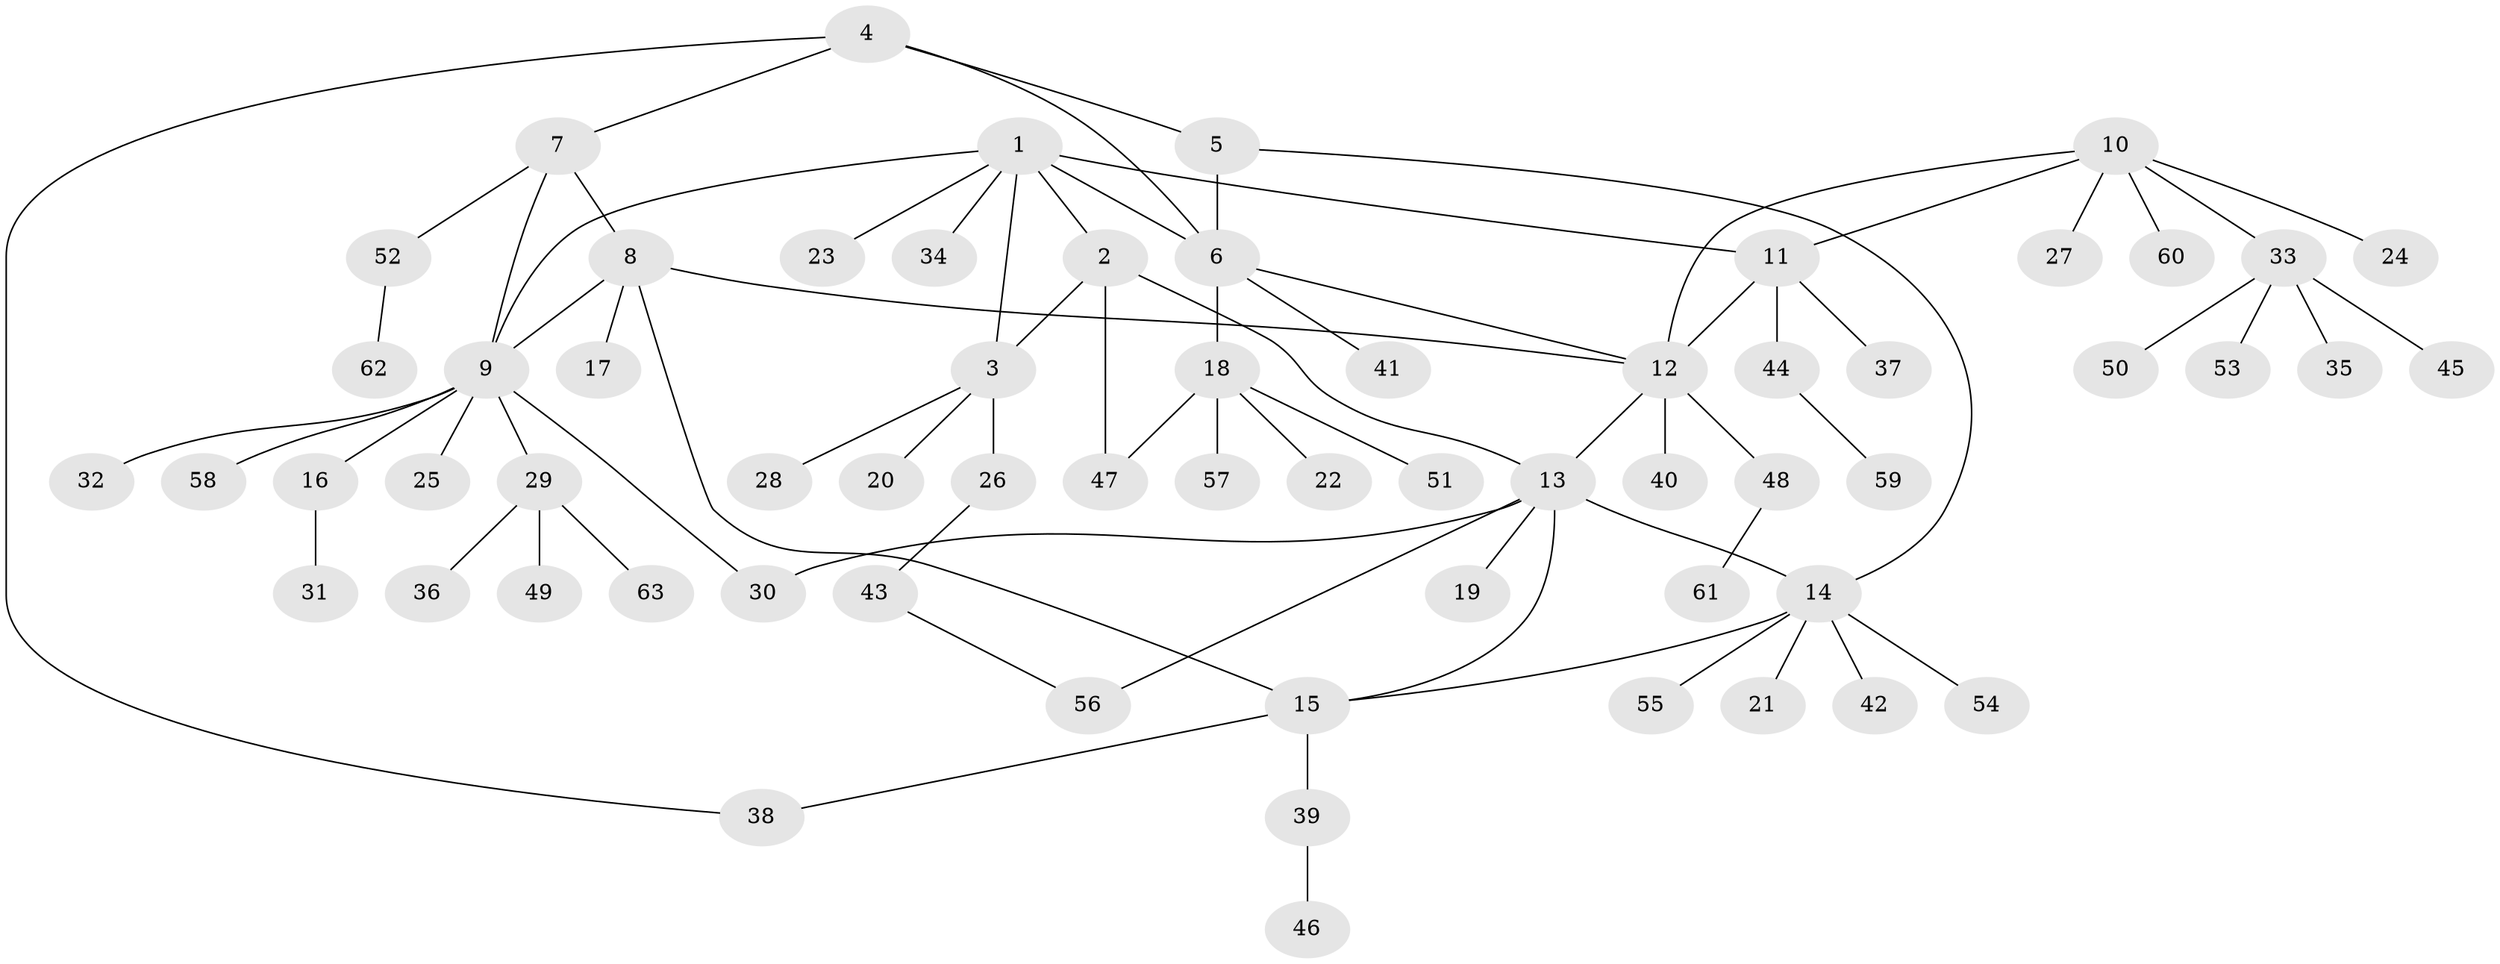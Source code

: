 // Generated by graph-tools (version 1.1) at 2025/16/03/09/25 04:16:05]
// undirected, 63 vertices, 77 edges
graph export_dot {
graph [start="1"]
  node [color=gray90,style=filled];
  1;
  2;
  3;
  4;
  5;
  6;
  7;
  8;
  9;
  10;
  11;
  12;
  13;
  14;
  15;
  16;
  17;
  18;
  19;
  20;
  21;
  22;
  23;
  24;
  25;
  26;
  27;
  28;
  29;
  30;
  31;
  32;
  33;
  34;
  35;
  36;
  37;
  38;
  39;
  40;
  41;
  42;
  43;
  44;
  45;
  46;
  47;
  48;
  49;
  50;
  51;
  52;
  53;
  54;
  55;
  56;
  57;
  58;
  59;
  60;
  61;
  62;
  63;
  1 -- 2;
  1 -- 3;
  1 -- 6;
  1 -- 9;
  1 -- 11;
  1 -- 23;
  1 -- 34;
  2 -- 3;
  2 -- 13;
  2 -- 47;
  3 -- 20;
  3 -- 26;
  3 -- 28;
  4 -- 5;
  4 -- 6;
  4 -- 7;
  4 -- 38;
  5 -- 6;
  5 -- 14;
  6 -- 12;
  6 -- 18;
  6 -- 41;
  7 -- 8;
  7 -- 9;
  7 -- 52;
  8 -- 9;
  8 -- 12;
  8 -- 15;
  8 -- 17;
  9 -- 16;
  9 -- 25;
  9 -- 29;
  9 -- 30;
  9 -- 32;
  9 -- 58;
  10 -- 11;
  10 -- 12;
  10 -- 24;
  10 -- 27;
  10 -- 33;
  10 -- 60;
  11 -- 12;
  11 -- 37;
  11 -- 44;
  12 -- 13;
  12 -- 40;
  12 -- 48;
  13 -- 14;
  13 -- 15;
  13 -- 19;
  13 -- 30;
  13 -- 56;
  14 -- 15;
  14 -- 21;
  14 -- 42;
  14 -- 54;
  14 -- 55;
  15 -- 38;
  15 -- 39;
  16 -- 31;
  18 -- 22;
  18 -- 47;
  18 -- 51;
  18 -- 57;
  26 -- 43;
  29 -- 36;
  29 -- 49;
  29 -- 63;
  33 -- 35;
  33 -- 45;
  33 -- 50;
  33 -- 53;
  39 -- 46;
  43 -- 56;
  44 -- 59;
  48 -- 61;
  52 -- 62;
}
